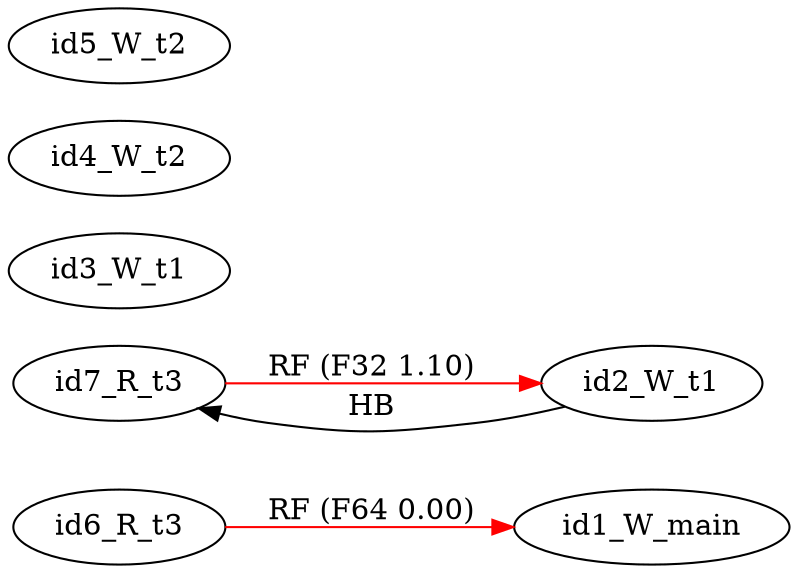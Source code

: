 digraph memory_model {
rankdir=LR;
splines=true; esep=0.5;
id6_R_t3 -> id1_W_main [label = "RF (F64 0.00)", color="red"];
id7_R_t3 -> id2_W_t1 [label = "RF (F32 1.10)", color="red"];
id2_W_t1 -> id7_R_t3 [label = "HB", color="black"];
id1_W_main [pos="5.0,4!"]
id2_W_t1 [pos="0,2!"]
id3_W_t1 [pos="0,0!"]
id4_W_t2 [pos="5,2!"]
id5_W_t2 [pos="5,0!"]
id6_R_t3 [pos="10,2!"]
id7_R_t3 [pos="10,0!"]
}